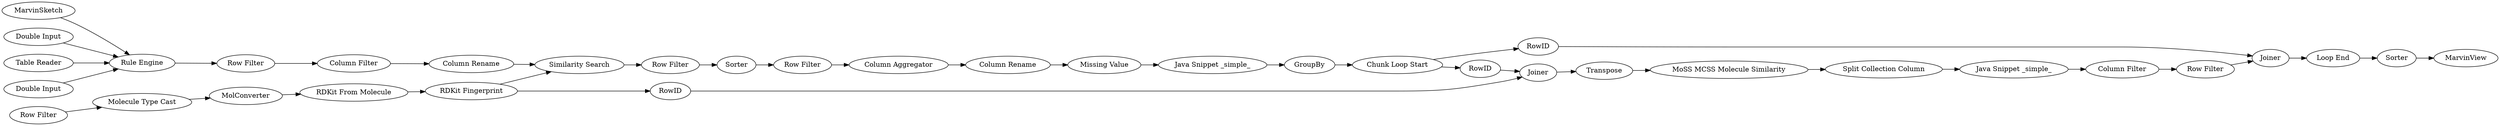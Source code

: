 digraph {
	"8678535547829144685_432" [label="Column Filter"]
	"8678535547829144685_1177" [label="Row Filter"]
	"-4012007064506123169_1208" [label=MarvinSketch]
	"8678535547829144685_1173" [label=Sorter]
	"8678535547829144685_452" [label="Split Collection Column"]
	"8678535547829144685_1179" [label="Similarity Search"]
	"8678535547829144685_1183" [label="Column Rename"]
	"8678535547829144685_1145" [label="Column Rename"]
	"8678535547829144685_1206" [label="Chunk Loop Start"]
	"8678535547829144685_116" [label=Joiner]
	"8678535547829144685_1178" [label=Sorter]
	"8678535547829144685_1090" [label="Molecule Type Cast"]
	"8678535547829144685_1224" [label="Java Snippet _simple_"]
	"8678535547829144685_1096" [label="Rule Engine"]
	"8678535547829144685_1210" [label=RowID]
	"8678535547829144685_1214" [label="Row Filter"]
	"8678535547829144685_619" [label="Row Filter"]
	"-4012007064506123169_861" [label="Double Input"]
	"8678535547829144685_1225" [label="Row Filter"]
	"8678535547829144685_828" [label="RDKit From Molecule"]
	"8678535547829144685_1168" [label=GroupBy]
	"8678535547829144685_1" [label="MoSS MCSS Molecule Similarity"]
	"8678535547829144685_831" [label="Column Filter"]
	"8678535547829144685_1213" [label=RowID]
	"8678535547829144685_659" [label=Joiner]
	"8678535547829144685_839" [label="Row Filter"]
	"8678535547829144685_816" [label="RDKit Fingerprint"]
	"8678535547829144685_1208" [label="Loop End"]
	"8678535547829144685_1211" [label=Transpose]
	"-4012007064506123169_876" [label="Table Reader"]
	"-4012007064506123169_862" [label="Double Input"]
	"8678535547829144685_830" [label=MolConverter]
	"8678535547829144685_1223" [label="Missing Value"]
	"8678535547829144685_1182" [label="Column Aggregator"]
	"-4012007064506123169_868" [label=MarvinView]
	"8678535547829144685_451" [label="Java Snippet _simple_"]
	"8678535547829144685_1212" [label=RowID]
	"8678535547829144685_1214" -> "8678535547829144685_1090"
	"8678535547829144685_1" -> "8678535547829144685_452"
	"8678535547829144685_1177" -> "8678535547829144685_1182"
	"8678535547829144685_1096" -> "8678535547829144685_839"
	"8678535547829144685_1179" -> "8678535547829144685_619"
	"8678535547829144685_1182" -> "8678535547829144685_1183"
	"8678535547829144685_1206" -> "8678535547829144685_1212"
	"8678535547829144685_619" -> "8678535547829144685_1178"
	"8678535547829144685_659" -> "8678535547829144685_1208"
	"8678535547829144685_451" -> "8678535547829144685_432"
	"8678535547829144685_432" -> "8678535547829144685_1225"
	"8678535547829144685_1168" -> "8678535547829144685_1206"
	"8678535547829144685_1210" -> "8678535547829144685_116"
	"8678535547829144685_452" -> "8678535547829144685_451"
	"8678535547829144685_1090" -> "8678535547829144685_830"
	"8678535547829144685_1224" -> "8678535547829144685_1168"
	"-4012007064506123169_861" -> "8678535547829144685_1096"
	"8678535547829144685_828" -> "8678535547829144685_816"
	"-4012007064506123169_876" -> "8678535547829144685_1096"
	"8678535547829144685_1225" -> "8678535547829144685_659"
	"8678535547829144685_816" -> "8678535547829144685_1179"
	"8678535547829144685_1178" -> "8678535547829144685_1177"
	"8678535547829144685_1173" -> "-4012007064506123169_868"
	"8678535547829144685_1211" -> "8678535547829144685_1"
	"8678535547829144685_1183" -> "8678535547829144685_1223"
	"8678535547829144685_830" -> "8678535547829144685_828"
	"8678535547829144685_1208" -> "8678535547829144685_1173"
	"8678535547829144685_1206" -> "8678535547829144685_1210"
	"8678535547829144685_116" -> "8678535547829144685_1211"
	"8678535547829144685_831" -> "8678535547829144685_1145"
	"8678535547829144685_816" -> "8678535547829144685_1213"
	"-4012007064506123169_862" -> "8678535547829144685_1096"
	"8678535547829144685_839" -> "8678535547829144685_831"
	"-4012007064506123169_1208" -> "8678535547829144685_1096"
	"8678535547829144685_1213" -> "8678535547829144685_116"
	"8678535547829144685_1223" -> "8678535547829144685_1224"
	"8678535547829144685_1145" -> "8678535547829144685_1179"
	"8678535547829144685_1212" -> "8678535547829144685_659"
	rankdir=LR
}
